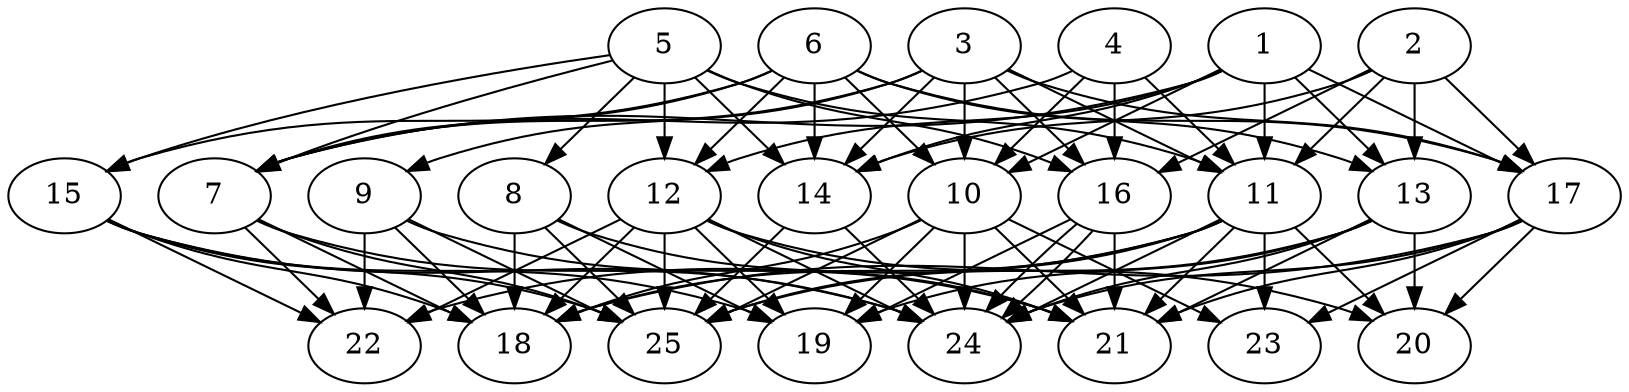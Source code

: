 // DAG automatically generated by daggen at Thu Oct  3 14:00:39 2019
// ./daggen --dot -n 25 --ccr 0.4 --fat 0.7 --regular 0.5 --density 0.9 --mindata 5242880 --maxdata 52428800 
digraph G {
  1 [size="24276480", alpha="0.19", expect_size="9710592"] 
  1 -> 7 [size ="9710592"]
  1 -> 10 [size ="9710592"]
  1 -> 11 [size ="9710592"]
  1 -> 12 [size ="9710592"]
  1 -> 13 [size ="9710592"]
  1 -> 14 [size ="9710592"]
  1 -> 17 [size ="9710592"]
  2 [size="35210240", alpha="0.09", expect_size="14084096"] 
  2 -> 11 [size ="14084096"]
  2 -> 13 [size ="14084096"]
  2 -> 14 [size ="14084096"]
  2 -> 16 [size ="14084096"]
  2 -> 17 [size ="14084096"]
  3 [size="13821440", alpha="0.14", expect_size="5528576"] 
  3 -> 7 [size ="5528576"]
  3 -> 9 [size ="5528576"]
  3 -> 10 [size ="5528576"]
  3 -> 11 [size ="5528576"]
  3 -> 14 [size ="5528576"]
  3 -> 16 [size ="5528576"]
  3 -> 17 [size ="5528576"]
  4 [size="92577280", alpha="0.08", expect_size="37030912"] 
  4 -> 7 [size ="37030912"]
  4 -> 10 [size ="37030912"]
  4 -> 11 [size ="37030912"]
  4 -> 16 [size ="37030912"]
  5 [size="51281920", alpha="0.11", expect_size="20512768"] 
  5 -> 7 [size ="20512768"]
  5 -> 8 [size ="20512768"]
  5 -> 11 [size ="20512768"]
  5 -> 12 [size ="20512768"]
  5 -> 14 [size ="20512768"]
  5 -> 15 [size ="20512768"]
  5 -> 16 [size ="20512768"]
  6 [size="55925760", alpha="0.13", expect_size="22370304"] 
  6 -> 7 [size ="22370304"]
  6 -> 10 [size ="22370304"]
  6 -> 12 [size ="22370304"]
  6 -> 13 [size ="22370304"]
  6 -> 14 [size ="22370304"]
  6 -> 15 [size ="22370304"]
  6 -> 17 [size ="22370304"]
  7 [size="44392960", alpha="0.08", expect_size="17757184"] 
  7 -> 18 [size ="17757184"]
  7 -> 22 [size ="17757184"]
  7 -> 24 [size ="17757184"]
  7 -> 25 [size ="17757184"]
  8 [size="119825920", alpha="0.05", expect_size="47930368"] 
  8 -> 18 [size ="47930368"]
  8 -> 19 [size ="47930368"]
  8 -> 21 [size ="47930368"]
  8 -> 25 [size ="47930368"]
  9 [size="91466240", alpha="0.18", expect_size="36586496"] 
  9 -> 18 [size ="36586496"]
  9 -> 21 [size ="36586496"]
  9 -> 22 [size ="36586496"]
  9 -> 25 [size ="36586496"]
  10 [size="104286720", alpha="0.14", expect_size="41714688"] 
  10 -> 18 [size ="41714688"]
  10 -> 19 [size ="41714688"]
  10 -> 21 [size ="41714688"]
  10 -> 23 [size ="41714688"]
  10 -> 24 [size ="41714688"]
  10 -> 25 [size ="41714688"]
  11 [size="58616320", alpha="0.14", expect_size="23446528"] 
  11 -> 18 [size ="23446528"]
  11 -> 20 [size ="23446528"]
  11 -> 21 [size ="23446528"]
  11 -> 22 [size ="23446528"]
  11 -> 23 [size ="23446528"]
  11 -> 24 [size ="23446528"]
  11 -> 25 [size ="23446528"]
  12 [size="53795840", alpha="0.12", expect_size="21518336"] 
  12 -> 18 [size ="21518336"]
  12 -> 19 [size ="21518336"]
  12 -> 20 [size ="21518336"]
  12 -> 21 [size ="21518336"]
  12 -> 22 [size ="21518336"]
  12 -> 24 [size ="21518336"]
  12 -> 25 [size ="21518336"]
  13 [size="106347520", alpha="0.09", expect_size="42539008"] 
  13 -> 19 [size ="42539008"]
  13 -> 20 [size ="42539008"]
  13 -> 21 [size ="42539008"]
  13 -> 24 [size ="42539008"]
  13 -> 25 [size ="42539008"]
  14 [size="68792320", alpha="0.12", expect_size="27516928"] 
  14 -> 24 [size ="27516928"]
  14 -> 25 [size ="27516928"]
  15 [size="118681600", alpha="0.09", expect_size="47472640"] 
  15 -> 18 [size ="47472640"]
  15 -> 19 [size ="47472640"]
  15 -> 22 [size ="47472640"]
  15 -> 24 [size ="47472640"]
  15 -> 25 [size ="47472640"]
  16 [size="66644480", alpha="0.18", expect_size="26657792"] 
  16 -> 19 [size ="26657792"]
  16 -> 21 [size ="26657792"]
  16 -> 24 [size ="26657792"]
  16 -> 24 [size ="26657792"]
  17 [size="25940480", alpha="0.02", expect_size="10376192"] 
  17 -> 18 [size ="10376192"]
  17 -> 20 [size ="10376192"]
  17 -> 21 [size ="10376192"]
  17 -> 23 [size ="10376192"]
  17 -> 24 [size ="10376192"]
  18 [size="75655680", alpha="0.07", expect_size="30262272"] 
  19 [size="105635840", alpha="0.09", expect_size="42254336"] 
  20 [size="91425280", alpha="0.16", expect_size="36570112"] 
  21 [size="53798400", alpha="0.04", expect_size="21519360"] 
  22 [size="16156160", alpha="0.16", expect_size="6462464"] 
  23 [size="86041600", alpha="0.08", expect_size="34416640"] 
  24 [size="24069120", alpha="0.14", expect_size="9627648"] 
  25 [size="94507520", alpha="0.06", expect_size="37803008"] 
}

